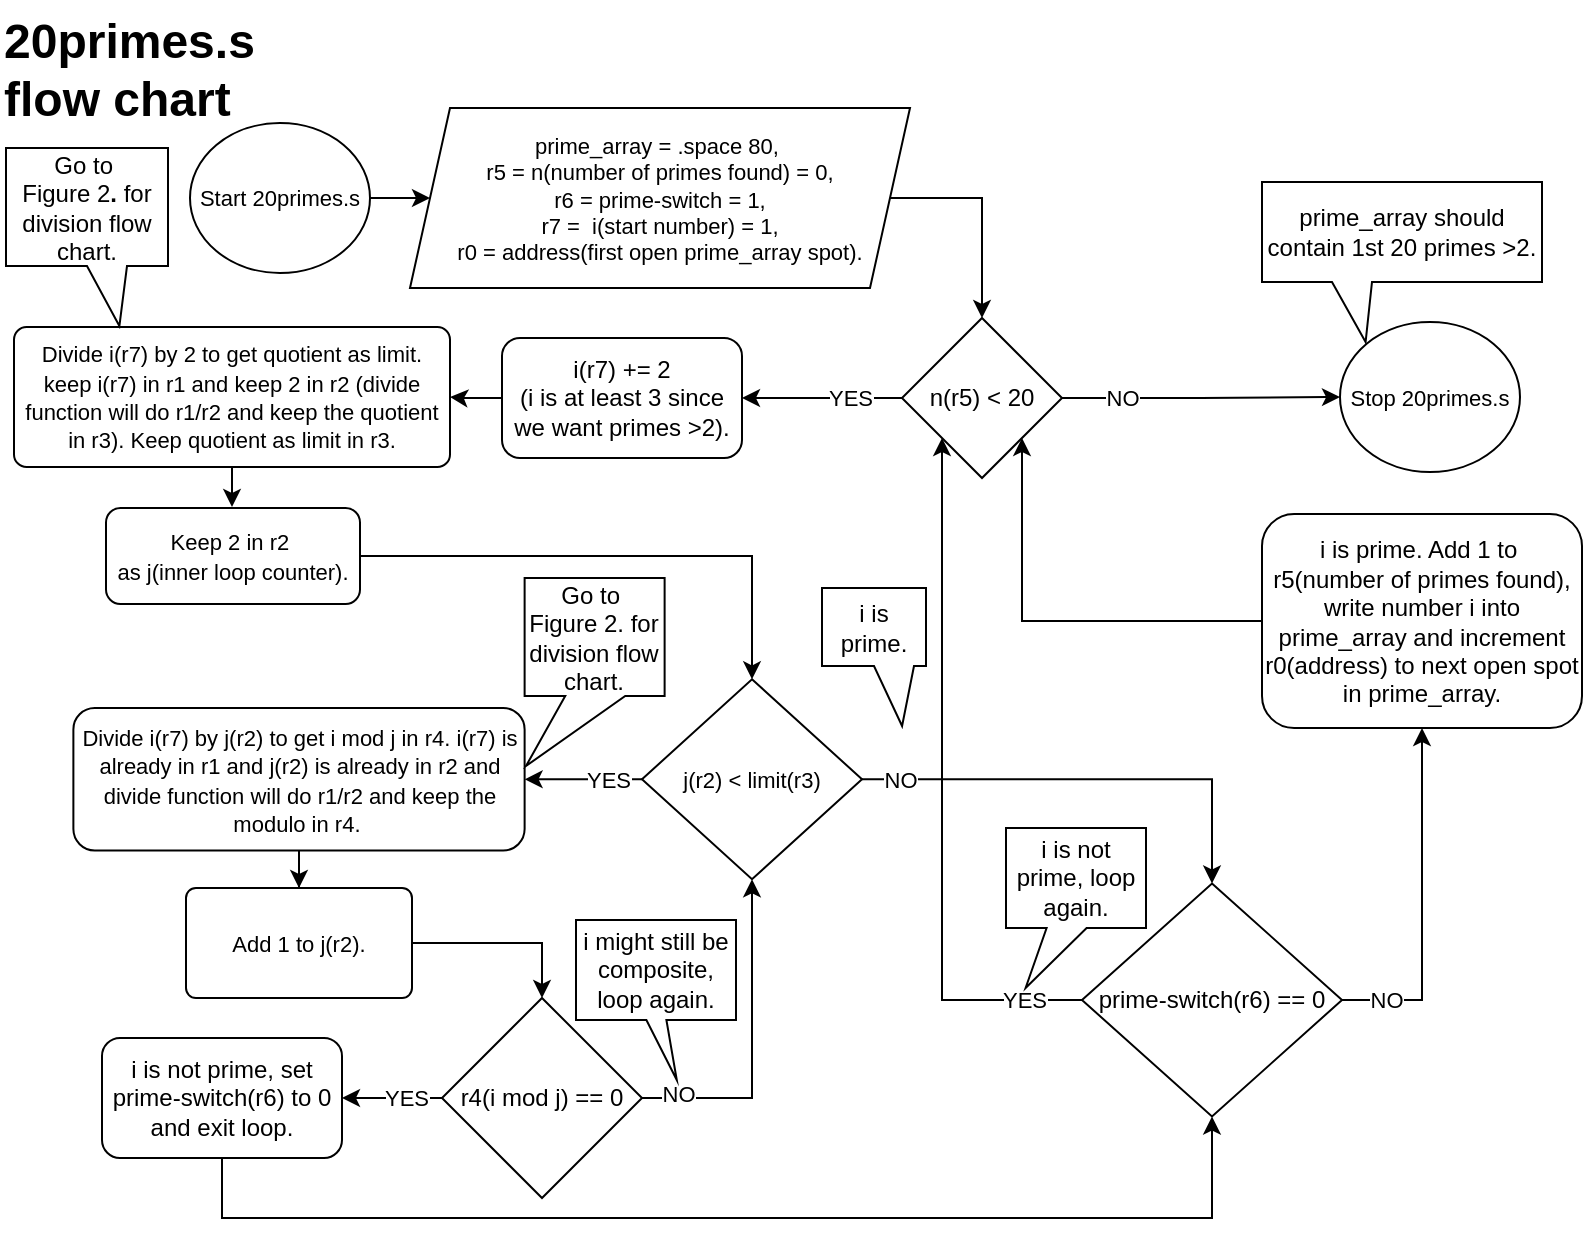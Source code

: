 <mxfile version="24.7.17">
  <diagram id="C5RBs43oDa-KdzZeNtuy" name="Page-1">
    <mxGraphModel dx="1095" dy="570" grid="1" gridSize="10" guides="1" tooltips="1" connect="1" arrows="1" fold="1" page="1" pageScale="1" pageWidth="827" pageHeight="1169" math="0" shadow="0">
      <root>
        <mxCell id="WIyWlLk6GJQsqaUBKTNV-0" />
        <mxCell id="WIyWlLk6GJQsqaUBKTNV-1" parent="WIyWlLk6GJQsqaUBKTNV-0" />
        <mxCell id="cQ4_4YdVN7kmOieFbHOs-3" style="edgeStyle=orthogonalEdgeStyle;rounded=0;orthogonalLoop=1;jettySize=auto;html=1;" parent="WIyWlLk6GJQsqaUBKTNV-1" source="cQ4_4YdVN7kmOieFbHOs-0" target="cQ4_4YdVN7kmOieFbHOs-2" edge="1">
          <mxGeometry relative="1" as="geometry" />
        </mxCell>
        <mxCell id="cQ4_4YdVN7kmOieFbHOs-0" value="Start 20primes.s" style="ellipse;whiteSpace=wrap;html=1;fontSize=11;" parent="WIyWlLk6GJQsqaUBKTNV-1" vertex="1">
          <mxGeometry x="112" y="107.5" width="90" height="75" as="geometry" />
        </mxCell>
        <mxCell id="J-oFv2lPrlL1pE4jfR2Q-45" style="edgeStyle=orthogonalEdgeStyle;rounded=0;orthogonalLoop=1;jettySize=auto;html=1;entryX=0.5;entryY=0;entryDx=0;entryDy=0;exitX=1;exitY=0.5;exitDx=0;exitDy=0;" parent="WIyWlLk6GJQsqaUBKTNV-1" source="cQ4_4YdVN7kmOieFbHOs-2" target="J-oFv2lPrlL1pE4jfR2Q-0" edge="1">
          <mxGeometry relative="1" as="geometry">
            <Array as="points">
              <mxPoint x="508" y="145" />
            </Array>
          </mxGeometry>
        </mxCell>
        <mxCell id="cQ4_4YdVN7kmOieFbHOs-2" value="&lt;font style=&quot;font-size: 11px;&quot;&gt;prime_array = .space 80,&amp;nbsp;&lt;/font&gt;&lt;div style=&quot;font-size: 11px;&quot;&gt;&lt;font style=&quot;font-size: 11px;&quot;&gt;r5 = n(number of primes found) = 0,&lt;/font&gt;&lt;/div&gt;&lt;div style=&quot;font-size: 11px;&quot;&gt;&lt;font style=&quot;font-size: 11px;&quot;&gt;r6 = prime-switch = 1,&lt;/font&gt;&lt;/div&gt;&lt;div style=&quot;font-size: 11px;&quot;&gt;&lt;font style=&quot;font-size: 11px;&quot;&gt;r7 =&amp;nbsp; i(start number) = 1,&lt;/font&gt;&lt;/div&gt;&lt;div style=&quot;font-size: 11px;&quot;&gt;&lt;font style=&quot;font-size: 11px;&quot;&gt;r0 = address(first open prime_array spot).&lt;/font&gt;&lt;/div&gt;" style="shape=parallelogram;perimeter=parallelogramPerimeter;whiteSpace=wrap;html=1;fixedSize=1;" parent="WIyWlLk6GJQsqaUBKTNV-1" vertex="1">
          <mxGeometry x="222" y="100" width="250" height="90" as="geometry" />
        </mxCell>
        <mxCell id="J-oFv2lPrlL1pE4jfR2Q-4" value="YES" style="edgeStyle=orthogonalEdgeStyle;rounded=0;orthogonalLoop=1;jettySize=auto;html=1;exitX=0;exitY=0.5;exitDx=0;exitDy=0;entryX=1;entryY=0.5;entryDx=0;entryDy=0;" parent="WIyWlLk6GJQsqaUBKTNV-1" source="J-oFv2lPrlL1pE4jfR2Q-0" target="J-oFv2lPrlL1pE4jfR2Q-3" edge="1">
          <mxGeometry x="-0.333" relative="1" as="geometry">
            <mxPoint as="offset" />
          </mxGeometry>
        </mxCell>
        <mxCell id="J-oFv2lPrlL1pE4jfR2Q-61" value="NO" style="edgeStyle=orthogonalEdgeStyle;rounded=0;orthogonalLoop=1;jettySize=auto;html=1;entryX=0;entryY=0.5;entryDx=0;entryDy=0;" parent="WIyWlLk6GJQsqaUBKTNV-1" source="J-oFv2lPrlL1pE4jfR2Q-0" target="J-oFv2lPrlL1pE4jfR2Q-60" edge="1">
          <mxGeometry x="-0.57" relative="1" as="geometry">
            <mxPoint as="offset" />
          </mxGeometry>
        </mxCell>
        <mxCell id="J-oFv2lPrlL1pE4jfR2Q-0" value="n(r5) &amp;lt; 20" style="rhombus;whiteSpace=wrap;html=1;" parent="WIyWlLk6GJQsqaUBKTNV-1" vertex="1">
          <mxGeometry x="468" y="205" width="80" height="80" as="geometry" />
        </mxCell>
        <mxCell id="J-oFv2lPrlL1pE4jfR2Q-11" style="edgeStyle=orthogonalEdgeStyle;rounded=0;orthogonalLoop=1;jettySize=auto;html=1;entryX=1;entryY=0.5;entryDx=0;entryDy=0;" parent="WIyWlLk6GJQsqaUBKTNV-1" source="J-oFv2lPrlL1pE4jfR2Q-3" target="J-oFv2lPrlL1pE4jfR2Q-5" edge="1">
          <mxGeometry relative="1" as="geometry" />
        </mxCell>
        <mxCell id="J-oFv2lPrlL1pE4jfR2Q-3" value="i(r7) += 2&lt;div&gt;(i is at least 3 since we want primes &amp;gt;2).&lt;/div&gt;" style="rounded=1;whiteSpace=wrap;html=1;" parent="WIyWlLk6GJQsqaUBKTNV-1" vertex="1">
          <mxGeometry x="268" y="215" width="120" height="60" as="geometry" />
        </mxCell>
        <mxCell id="J-oFv2lPrlL1pE4jfR2Q-13" style="edgeStyle=orthogonalEdgeStyle;rounded=0;orthogonalLoop=1;jettySize=auto;html=1;entryX=0.5;entryY=0;entryDx=0;entryDy=0;" parent="WIyWlLk6GJQsqaUBKTNV-1" source="J-oFv2lPrlL1pE4jfR2Q-5" target="J-oFv2lPrlL1pE4jfR2Q-9" edge="1">
          <mxGeometry relative="1" as="geometry" />
        </mxCell>
        <mxCell id="J-oFv2lPrlL1pE4jfR2Q-5" value="&lt;div style=&quot;font-size: 11px;&quot;&gt;&lt;font style=&quot;font-size: 11px;&quot;&gt;Divide i(r7) by 2 to get quotient as limit.&lt;/font&gt;&lt;/div&gt;&lt;font style=&quot;font-size: 11px;&quot;&gt;keep i(r7) in r1 and keep 2 in r2 (divide function will do r1/r2 and keep the quotient in r3). Keep quotient as limit in r3.&lt;/font&gt;&lt;span style=&quot;color: rgba(0, 0, 0, 0); font-family: monospace; font-size: 0px; text-align: start; text-wrap: nowrap; background-color: initial;&quot;&gt;%3CmxGraphModel%3E%3Croot%3E%3CmxCell%20id%3D%220%22%2F%3E%3CmxCell%20id%3D%221%22%20parent%3D%220%22%2F%3E%3CmxCell%20id%3D%222%22%20value%3D%22n(r5)%26amp%3Bnbsp%3B%22%20style%3D%22rhombus%3BwhiteSpace%3Dwrap%3Bhtml%3D1%3B%22%20vertex%3D%221%22%20parent%3D%221%22%3E%3CmxGeometry%20x%3D%22480%22%20y%3D%2290%22%20width%3D%2280%22%20height%3D%2280%22%20as%3D%22geometry%22%2F%3E%3C%2FmxCell%3E%3C%2Froot%3E%3C%2FmxGraphModel%3E&lt;/span&gt;" style="rounded=1;whiteSpace=wrap;html=1;arcSize=9;" parent="WIyWlLk6GJQsqaUBKTNV-1" vertex="1">
          <mxGeometry x="24" y="209.5" width="218" height="70" as="geometry" />
        </mxCell>
        <mxCell id="J-oFv2lPrlL1pE4jfR2Q-25" style="edgeStyle=orthogonalEdgeStyle;rounded=0;orthogonalLoop=1;jettySize=auto;html=1;entryX=0.5;entryY=0;entryDx=0;entryDy=0;exitX=1;exitY=0.5;exitDx=0;exitDy=0;" parent="WIyWlLk6GJQsqaUBKTNV-1" source="J-oFv2lPrlL1pE4jfR2Q-9" target="J-oFv2lPrlL1pE4jfR2Q-14" edge="1">
          <mxGeometry relative="1" as="geometry">
            <mxPoint x="318" y="335" as="targetPoint" />
          </mxGeometry>
        </mxCell>
        <mxCell id="J-oFv2lPrlL1pE4jfR2Q-9" value="&lt;font style=&quot;font-size: 11px;&quot;&gt;Keep 2 in r2&amp;nbsp;&lt;/font&gt;&lt;div&gt;&lt;font style=&quot;font-size: 11px;&quot;&gt;as&amp;nbsp;&lt;/font&gt;&lt;span style=&quot;font-size: 11px; background-color: initial;&quot;&gt;j(inner loop counter).&lt;/span&gt;&lt;/div&gt;" style="rounded=1;whiteSpace=wrap;html=1;" parent="WIyWlLk6GJQsqaUBKTNV-1" vertex="1">
          <mxGeometry x="70" y="300" width="127" height="48" as="geometry" />
        </mxCell>
        <mxCell id="J-oFv2lPrlL1pE4jfR2Q-17" style="edgeStyle=orthogonalEdgeStyle;rounded=0;orthogonalLoop=1;jettySize=auto;html=1;" parent="WIyWlLk6GJQsqaUBKTNV-1" source="J-oFv2lPrlL1pE4jfR2Q-14" target="J-oFv2lPrlL1pE4jfR2Q-15" edge="1">
          <mxGeometry relative="1" as="geometry" />
        </mxCell>
        <mxCell id="J-oFv2lPrlL1pE4jfR2Q-18" value="YES" style="edgeLabel;html=1;align=center;verticalAlign=middle;resizable=0;points=[];" parent="J-oFv2lPrlL1pE4jfR2Q-17" vertex="1" connectable="0">
          <mxGeometry x="-0.094" relative="1" as="geometry">
            <mxPoint x="9" as="offset" />
          </mxGeometry>
        </mxCell>
        <mxCell id="J-oFv2lPrlL1pE4jfR2Q-38" style="edgeStyle=orthogonalEdgeStyle;rounded=0;orthogonalLoop=1;jettySize=auto;html=1;exitX=1;exitY=0.5;exitDx=0;exitDy=0;entryX=0.5;entryY=0;entryDx=0;entryDy=0;" parent="WIyWlLk6GJQsqaUBKTNV-1" source="J-oFv2lPrlL1pE4jfR2Q-14" target="J-oFv2lPrlL1pE4jfR2Q-49" edge="1">
          <mxGeometry relative="1" as="geometry">
            <mxPoint x="518" y="495" as="targetPoint" />
            <Array as="points">
              <mxPoint x="623" y="436" />
            </Array>
          </mxGeometry>
        </mxCell>
        <mxCell id="J-oFv2lPrlL1pE4jfR2Q-39" value="NO" style="edgeLabel;html=1;align=center;verticalAlign=middle;resizable=0;points=[];" parent="J-oFv2lPrlL1pE4jfR2Q-38" vertex="1" connectable="0">
          <mxGeometry x="-0.939" y="-2" relative="1" as="geometry">
            <mxPoint x="12" y="-2" as="offset" />
          </mxGeometry>
        </mxCell>
        <mxCell id="J-oFv2lPrlL1pE4jfR2Q-14" value="&lt;font style=&quot;font-size: 11px;&quot;&gt;j(r2) &amp;lt; limit(r3)&lt;/font&gt;" style="rhombus;whiteSpace=wrap;html=1;" parent="WIyWlLk6GJQsqaUBKTNV-1" vertex="1">
          <mxGeometry x="338" y="385.63" width="110" height="100" as="geometry" />
        </mxCell>
        <mxCell id="J-oFv2lPrlL1pE4jfR2Q-23" style="edgeStyle=orthogonalEdgeStyle;rounded=0;orthogonalLoop=1;jettySize=auto;html=1;entryX=0.5;entryY=0;entryDx=0;entryDy=0;" parent="WIyWlLk6GJQsqaUBKTNV-1" source="J-oFv2lPrlL1pE4jfR2Q-15" target="J-oFv2lPrlL1pE4jfR2Q-19" edge="1">
          <mxGeometry relative="1" as="geometry" />
        </mxCell>
        <mxCell id="J-oFv2lPrlL1pE4jfR2Q-15" value="&lt;font style=&quot;font-size: 11px;&quot;&gt;Divide i(r7) by j(r2) to get i mod j in r4.&amp;nbsp;&lt;/font&gt;&lt;font style=&quot;font-size: 11px; background-color: initial;&quot;&gt;i(r7) is already in r1 and j(r2) is already in r2 and divide function will do r1/r2 and keep the modulo in r4.&amp;nbsp;&lt;/font&gt;&lt;span style=&quot;text-wrap: nowrap; background-color: initial; color: rgba(0, 0, 0, 0); font-family: monospace; text-align: start; font-size: 0px;&quot;&gt;3CmxGraphModel%3E%3Croot%3E%3CmxCell%20id%3D%220%22%2F%3E%3CmxCell%20id%3D%221%22%20parent%3D%220%22%2F%3E%3CmxCell%20id%3D%222%22%20value%3D%22n(r5)%26amp%3Bnbsp%3B%22%20style%3D%22rhombus%3BwhiteSpace%3Dwrap%3Bhtml%3D1%3B%22%20vertex%3D%221%22%20parent%3D%221%22%3E%3CmxGeometry%20x%3D%22480%22%20y%3D%2290%22%20width%3D%2280%22%20height%3D%2280%22%20as%3D%22geometry%22%2F%3E%3C%2FmxCell%3E%3C%2Froot%3E%3C%2FmxGraphModel%3E&lt;/span&gt;" style="rounded=1;whiteSpace=wrap;html=1;" parent="WIyWlLk6GJQsqaUBKTNV-1" vertex="1">
          <mxGeometry x="53.69" y="400" width="225.62" height="71.25" as="geometry" />
        </mxCell>
        <mxCell id="J-oFv2lPrlL1pE4jfR2Q-27" style="edgeStyle=orthogonalEdgeStyle;rounded=0;orthogonalLoop=1;jettySize=auto;html=1;entryX=0.5;entryY=0;entryDx=0;entryDy=0;" parent="WIyWlLk6GJQsqaUBKTNV-1" source="J-oFv2lPrlL1pE4jfR2Q-19" target="J-oFv2lPrlL1pE4jfR2Q-26" edge="1">
          <mxGeometry relative="1" as="geometry" />
        </mxCell>
        <mxCell id="J-oFv2lPrlL1pE4jfR2Q-19" value="&lt;div style=&quot;font-size: 11px;&quot;&gt;Add 1 to j(r2).&lt;/div&gt;" style="rounded=1;whiteSpace=wrap;html=1;arcSize=9;" parent="WIyWlLk6GJQsqaUBKTNV-1" vertex="1">
          <mxGeometry x="110" y="490" width="113" height="55" as="geometry" />
        </mxCell>
        <mxCell id="J-oFv2lPrlL1pE4jfR2Q-32" style="edgeStyle=orthogonalEdgeStyle;rounded=0;orthogonalLoop=1;jettySize=auto;html=1;exitX=0;exitY=0.5;exitDx=0;exitDy=0;" parent="WIyWlLk6GJQsqaUBKTNV-1" source="J-oFv2lPrlL1pE4jfR2Q-26" target="J-oFv2lPrlL1pE4jfR2Q-28" edge="1">
          <mxGeometry relative="1" as="geometry" />
        </mxCell>
        <mxCell id="J-oFv2lPrlL1pE4jfR2Q-37" value="YES" style="edgeLabel;html=1;align=center;verticalAlign=middle;resizable=0;points=[];" parent="J-oFv2lPrlL1pE4jfR2Q-32" vertex="1" connectable="0">
          <mxGeometry x="-0.04" relative="1" as="geometry">
            <mxPoint x="6" as="offset" />
          </mxGeometry>
        </mxCell>
        <mxCell id="J-oFv2lPrlL1pE4jfR2Q-35" style="edgeStyle=orthogonalEdgeStyle;rounded=0;orthogonalLoop=1;jettySize=auto;html=1;exitX=1;exitY=0.5;exitDx=0;exitDy=0;" parent="WIyWlLk6GJQsqaUBKTNV-1" source="J-oFv2lPrlL1pE4jfR2Q-26" target="J-oFv2lPrlL1pE4jfR2Q-14" edge="1">
          <mxGeometry relative="1" as="geometry" />
        </mxCell>
        <mxCell id="J-oFv2lPrlL1pE4jfR2Q-36" value="NO" style="edgeLabel;html=1;align=center;verticalAlign=middle;resizable=0;points=[];" parent="J-oFv2lPrlL1pE4jfR2Q-35" vertex="1" connectable="0">
          <mxGeometry x="-0.788" y="2" relative="1" as="geometry">
            <mxPoint as="offset" />
          </mxGeometry>
        </mxCell>
        <mxCell id="J-oFv2lPrlL1pE4jfR2Q-26" value="r4(i mod j) == 0" style="rhombus;whiteSpace=wrap;html=1;" parent="WIyWlLk6GJQsqaUBKTNV-1" vertex="1">
          <mxGeometry x="238" y="545" width="100" height="100" as="geometry" />
        </mxCell>
        <mxCell id="J-oFv2lPrlL1pE4jfR2Q-41" style="edgeStyle=orthogonalEdgeStyle;rounded=0;orthogonalLoop=1;jettySize=auto;html=1;exitX=0.5;exitY=1;exitDx=0;exitDy=0;entryX=0.5;entryY=1;entryDx=0;entryDy=0;" parent="WIyWlLk6GJQsqaUBKTNV-1" source="J-oFv2lPrlL1pE4jfR2Q-28" target="J-oFv2lPrlL1pE4jfR2Q-49" edge="1">
          <mxGeometry relative="1" as="geometry">
            <mxPoint x="518" y="575" as="targetPoint" />
            <Array as="points">
              <mxPoint x="128" y="655" />
              <mxPoint x="623" y="655" />
            </Array>
          </mxGeometry>
        </mxCell>
        <mxCell id="J-oFv2lPrlL1pE4jfR2Q-28" value="i is not prime, set prime-switch(r6) to 0 and exit loop." style="rounded=1;whiteSpace=wrap;html=1;" parent="WIyWlLk6GJQsqaUBKTNV-1" vertex="1">
          <mxGeometry x="68" y="565" width="120" height="60" as="geometry" />
        </mxCell>
        <mxCell id="J-oFv2lPrlL1pE4jfR2Q-40" value="i might still be composite, loop again." style="shape=callout;whiteSpace=wrap;html=1;perimeter=calloutPerimeter;size=30;position=0.44;position2=0.63;base=10;" parent="WIyWlLk6GJQsqaUBKTNV-1" vertex="1">
          <mxGeometry x="305" y="506" width="80" height="80" as="geometry" />
        </mxCell>
        <mxCell id="J-oFv2lPrlL1pE4jfR2Q-46" value="&lt;div&gt;Go to&amp;nbsp;&lt;/div&gt;&lt;div&gt;Figure 2&lt;b&gt;.&lt;/b&gt;&amp;nbsp;for division flow chart.&lt;/div&gt;" style="shape=callout;whiteSpace=wrap;html=1;perimeter=calloutPerimeter;position2=0.7;" parent="WIyWlLk6GJQsqaUBKTNV-1" vertex="1">
          <mxGeometry x="20" y="120" width="81" height="89" as="geometry" />
        </mxCell>
        <mxCell id="J-oFv2lPrlL1pE4jfR2Q-48" value="&lt;div&gt;Go to&amp;nbsp;&lt;/div&gt;&lt;div&gt;Figure 2.&amp;nbsp;for division flow chart.&lt;/div&gt;" style="shape=callout;whiteSpace=wrap;html=1;perimeter=calloutPerimeter;position2=0.01;size=35;position=0.29;base=30;" parent="WIyWlLk6GJQsqaUBKTNV-1" vertex="1">
          <mxGeometry x="279.31" y="335" width="70" height="94" as="geometry" />
        </mxCell>
        <mxCell id="J-oFv2lPrlL1pE4jfR2Q-52" style="edgeStyle=orthogonalEdgeStyle;rounded=0;orthogonalLoop=1;jettySize=auto;html=1;entryX=0;entryY=1;entryDx=0;entryDy=0;exitX=0;exitY=0.5;exitDx=0;exitDy=0;" parent="WIyWlLk6GJQsqaUBKTNV-1" source="J-oFv2lPrlL1pE4jfR2Q-49" target="J-oFv2lPrlL1pE4jfR2Q-0" edge="1">
          <mxGeometry relative="1" as="geometry">
            <mxPoint x="498" y="330" as="targetPoint" />
          </mxGeometry>
        </mxCell>
        <mxCell id="J-oFv2lPrlL1pE4jfR2Q-53" value="YES" style="edgeLabel;html=1;align=center;verticalAlign=middle;resizable=0;points=[];" parent="J-oFv2lPrlL1pE4jfR2Q-52" vertex="1" connectable="0">
          <mxGeometry x="-0.882" y="-2" relative="1" as="geometry">
            <mxPoint x="-9" y="2" as="offset" />
          </mxGeometry>
        </mxCell>
        <mxCell id="J-oFv2lPrlL1pE4jfR2Q-56" style="edgeStyle=orthogonalEdgeStyle;rounded=0;orthogonalLoop=1;jettySize=auto;html=1;exitX=1;exitY=0.5;exitDx=0;exitDy=0;entryX=0.5;entryY=1;entryDx=0;entryDy=0;" parent="WIyWlLk6GJQsqaUBKTNV-1" source="J-oFv2lPrlL1pE4jfR2Q-49" target="J-oFv2lPrlL1pE4jfR2Q-55" edge="1">
          <mxGeometry relative="1" as="geometry" />
        </mxCell>
        <mxCell id="J-oFv2lPrlL1pE4jfR2Q-57" value="NO" style="edgeLabel;html=1;align=center;verticalAlign=middle;resizable=0;points=[];" parent="J-oFv2lPrlL1pE4jfR2Q-56" vertex="1" connectable="0">
          <mxGeometry x="-0.756" relative="1" as="geometry">
            <mxPoint as="offset" />
          </mxGeometry>
        </mxCell>
        <mxCell id="J-oFv2lPrlL1pE4jfR2Q-49" value="prime-switch(r6) == 0" style="rhombus;whiteSpace=wrap;html=1;" parent="WIyWlLk6GJQsqaUBKTNV-1" vertex="1">
          <mxGeometry x="558" y="487.75" width="130" height="116.5" as="geometry" />
        </mxCell>
        <mxCell id="J-oFv2lPrlL1pE4jfR2Q-54" value="i is not prime, loop again." style="shape=callout;whiteSpace=wrap;html=1;perimeter=calloutPerimeter;size=30;position=0.29;position2=0.14;" parent="WIyWlLk6GJQsqaUBKTNV-1" vertex="1">
          <mxGeometry x="520" y="460" width="70" height="80" as="geometry" />
        </mxCell>
        <mxCell id="J-oFv2lPrlL1pE4jfR2Q-59" style="edgeStyle=orthogonalEdgeStyle;rounded=0;orthogonalLoop=1;jettySize=auto;html=1;entryX=1;entryY=1;entryDx=0;entryDy=0;" parent="WIyWlLk6GJQsqaUBKTNV-1" source="J-oFv2lPrlL1pE4jfR2Q-55" target="J-oFv2lPrlL1pE4jfR2Q-0" edge="1">
          <mxGeometry relative="1" as="geometry" />
        </mxCell>
        <mxCell id="J-oFv2lPrlL1pE4jfR2Q-55" value="i is prime. Add 1 to&amp;nbsp;&lt;div&gt;r5(number of primes found), write number i into prime_array and increment r0(address) to next open spot in prime_array.&lt;/div&gt;" style="rounded=1;whiteSpace=wrap;html=1;" parent="WIyWlLk6GJQsqaUBKTNV-1" vertex="1">
          <mxGeometry x="648" y="303" width="160" height="107" as="geometry" />
        </mxCell>
        <mxCell id="J-oFv2lPrlL1pE4jfR2Q-60" value="Stop 20primes.s" style="ellipse;whiteSpace=wrap;html=1;fontSize=11;" parent="WIyWlLk6GJQsqaUBKTNV-1" vertex="1">
          <mxGeometry x="687" y="207" width="90" height="75" as="geometry" />
        </mxCell>
        <mxCell id="J-oFv2lPrlL1pE4jfR2Q-63" value="prime_array should contain 1st 20 primes &amp;gt;2." style="shape=callout;whiteSpace=wrap;html=1;perimeter=calloutPerimeter;size=30;position=0.25;position2=0.37;" parent="WIyWlLk6GJQsqaUBKTNV-1" vertex="1">
          <mxGeometry x="648" y="137" width="140" height="80" as="geometry" />
        </mxCell>
        <mxCell id="J-oFv2lPrlL1pE4jfR2Q-64" value="&lt;h1 style=&quot;margin-top: 0px;&quot;&gt;20primes.s flow chart&lt;/h1&gt;" style="text;html=1;whiteSpace=wrap;overflow=hidden;rounded=0;" parent="WIyWlLk6GJQsqaUBKTNV-1" vertex="1">
          <mxGeometry x="17" y="46" width="180" height="74" as="geometry" />
        </mxCell>
        <mxCell id="J-oFv2lPrlL1pE4jfR2Q-65" value="i is prime." style="shape=callout;whiteSpace=wrap;html=1;perimeter=calloutPerimeter;position2=0.77;" parent="WIyWlLk6GJQsqaUBKTNV-1" vertex="1">
          <mxGeometry x="428" y="340" width="52" height="69" as="geometry" />
        </mxCell>
      </root>
    </mxGraphModel>
  </diagram>
</mxfile>
